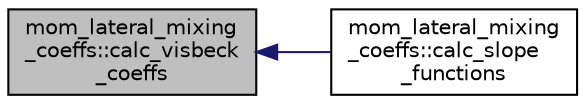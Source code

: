 digraph "mom_lateral_mixing_coeffs::calc_visbeck_coeffs"
{
 // INTERACTIVE_SVG=YES
  edge [fontname="Helvetica",fontsize="10",labelfontname="Helvetica",labelfontsize="10"];
  node [fontname="Helvetica",fontsize="10",shape=record];
  rankdir="LR";
  Node56 [label="mom_lateral_mixing\l_coeffs::calc_visbeck\l_coeffs",height=0.2,width=0.4,color="black", fillcolor="grey75", style="filled", fontcolor="black"];
  Node56 -> Node57 [dir="back",color="midnightblue",fontsize="10",style="solid",fontname="Helvetica"];
  Node57 [label="mom_lateral_mixing\l_coeffs::calc_slope\l_functions",height=0.2,width=0.4,color="black", fillcolor="white", style="filled",URL="$namespacemom__lateral__mixing__coeffs.html#a8abf768b636e96aafa9544287624523e",tooltip="Calculates and stores functions of isopycnal slopes, e.g. Sx, Sy, S*N, mostly used in the Visbeck et ..."];
}
